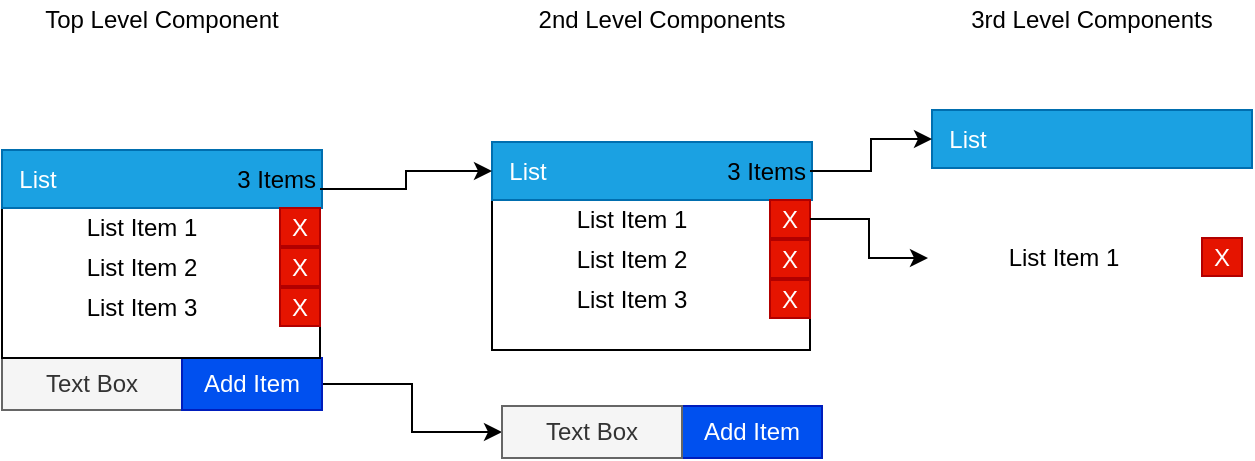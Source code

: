 <mxfile>
    <diagram id="abzY1RjJPJCuiGPU_k1j" name="Page-1">
        <mxGraphModel dx="573" dy="462" grid="0" gridSize="10" guides="1" tooltips="1" connect="1" arrows="1" fold="1" page="1" pageScale="1" pageWidth="850" pageHeight="1100" math="0" shadow="0">
            <root>
                <mxCell id="0"/>
                <mxCell id="1" parent="0"/>
                <mxCell id="20" style="edgeStyle=orthogonalEdgeStyle;rounded=0;orthogonalLoop=1;jettySize=auto;html=1;exitX=1;exitY=0.5;exitDx=0;exitDy=0;entryX=0;entryY=0.5;entryDx=0;entryDy=0;" edge="1" parent="1" source="11" target="14">
                    <mxGeometry relative="1" as="geometry"/>
                </mxCell>
                <mxCell id="21" value="" style="group" vertex="1" connectable="0" parent="1">
                    <mxGeometry x="270" y="223" width="160" height="26" as="geometry"/>
                </mxCell>
                <mxCell id="13" value="Add Item" style="rounded=0;whiteSpace=wrap;html=1;fillColor=#0050ef;strokeColor=#001DBC;fontColor=#ffffff;" vertex="1" parent="21">
                    <mxGeometry x="90" width="70" height="26" as="geometry"/>
                </mxCell>
                <mxCell id="14" value="Text Box" style="rounded=0;whiteSpace=wrap;html=1;fillColor=#f5f5f5;strokeColor=#666666;fontColor=#333333;" vertex="1" parent="21">
                    <mxGeometry width="90" height="26" as="geometry"/>
                </mxCell>
                <mxCell id="30" value="Top Level Component" style="text;html=1;strokeColor=none;fillColor=none;align=center;verticalAlign=middle;whiteSpace=wrap;rounded=0;" vertex="1" parent="1">
                    <mxGeometry x="40" y="20" width="120" height="20" as="geometry"/>
                </mxCell>
                <mxCell id="32" value="2nd Level Components" style="text;html=1;strokeColor=none;fillColor=none;align=center;verticalAlign=middle;whiteSpace=wrap;rounded=0;" vertex="1" parent="1">
                    <mxGeometry x="285" y="20" width="130" height="20" as="geometry"/>
                </mxCell>
                <mxCell id="9" value="Text Box" style="rounded=0;whiteSpace=wrap;html=1;fillColor=#f5f5f5;strokeColor=#666666;fontColor=#333333;" vertex="1" parent="1">
                    <mxGeometry x="20" y="199" width="90" height="26" as="geometry"/>
                </mxCell>
                <mxCell id="11" value="Add Item" style="rounded=0;whiteSpace=wrap;html=1;fillColor=#0050ef;strokeColor=#001DBC;fontColor=#ffffff;" vertex="1" parent="1">
                    <mxGeometry x="110" y="199" width="70" height="26" as="geometry"/>
                </mxCell>
                <mxCell id="54" value="" style="group" vertex="1" connectable="0" parent="1">
                    <mxGeometry x="20" y="95" width="160" height="104" as="geometry"/>
                </mxCell>
                <mxCell id="41" value="" style="rounded=0;whiteSpace=wrap;html=1;" vertex="1" parent="54">
                    <mxGeometry width="159" height="104" as="geometry"/>
                </mxCell>
                <mxCell id="42" value="&amp;nbsp; List" style="rounded=0;whiteSpace=wrap;html=1;fillColor=#1ba1e2;strokeColor=#006EAF;fontColor=#ffffff;align=left;" vertex="1" parent="54">
                    <mxGeometry width="160" height="29" as="geometry"/>
                </mxCell>
                <mxCell id="45" value="" style="group" vertex="1" connectable="0" parent="54">
                    <mxGeometry x="2" y="29" width="157" height="20" as="geometry"/>
                </mxCell>
                <mxCell id="43" value="List Item 1" style="text;html=1;strokeColor=none;fillColor=none;align=center;verticalAlign=middle;whiteSpace=wrap;rounded=0;" vertex="1" parent="45">
                    <mxGeometry width="136" height="20" as="geometry"/>
                </mxCell>
                <mxCell id="44" value="X" style="rounded=0;whiteSpace=wrap;html=1;fillColor=#e51400;strokeColor=#B20000;fontColor=#ffffff;" vertex="1" parent="45">
                    <mxGeometry x="137" width="20" height="19" as="geometry"/>
                </mxCell>
                <mxCell id="46" value="" style="group" vertex="1" connectable="0" parent="54">
                    <mxGeometry x="2" y="49" width="157" height="20" as="geometry"/>
                </mxCell>
                <mxCell id="49" value="" style="group" vertex="1" connectable="0" parent="46">
                    <mxGeometry width="157" height="20" as="geometry"/>
                </mxCell>
                <mxCell id="47" value="List Item 2" style="text;html=1;strokeColor=none;fillColor=none;align=center;verticalAlign=middle;whiteSpace=wrap;rounded=0;" vertex="1" parent="49">
                    <mxGeometry width="136" height="20" as="geometry"/>
                </mxCell>
                <mxCell id="48" value="X" style="rounded=0;whiteSpace=wrap;html=1;fillColor=#e51400;strokeColor=#B20000;fontColor=#ffffff;" vertex="1" parent="49">
                    <mxGeometry x="137" width="20" height="19" as="geometry"/>
                </mxCell>
                <mxCell id="50" value="" style="group" vertex="1" connectable="0" parent="46">
                    <mxGeometry y="20" width="157" height="20" as="geometry"/>
                </mxCell>
                <mxCell id="51" value="List Item 3" style="text;html=1;strokeColor=none;fillColor=none;align=center;verticalAlign=middle;whiteSpace=wrap;rounded=0;" vertex="1" parent="50">
                    <mxGeometry width="136" height="20" as="geometry"/>
                </mxCell>
                <mxCell id="52" value="X" style="rounded=0;whiteSpace=wrap;html=1;fillColor=#e51400;strokeColor=#B20000;fontColor=#ffffff;" vertex="1" parent="50">
                    <mxGeometry x="137" width="20" height="19" as="geometry"/>
                </mxCell>
                <mxCell id="53" value="3 Items" style="text;html=1;strokeColor=none;fillColor=none;align=right;verticalAlign=middle;whiteSpace=wrap;rounded=0;" vertex="1" parent="54">
                    <mxGeometry x="105" y="4.5" width="54" height="20" as="geometry"/>
                </mxCell>
                <mxCell id="55" value="" style="group" vertex="1" connectable="0" parent="1">
                    <mxGeometry x="265" y="91" width="160" height="104" as="geometry"/>
                </mxCell>
                <mxCell id="56" value="" style="rounded=0;whiteSpace=wrap;html=1;" vertex="1" parent="55">
                    <mxGeometry width="159" height="104" as="geometry"/>
                </mxCell>
                <mxCell id="57" value="&amp;nbsp; List" style="rounded=0;whiteSpace=wrap;html=1;fillColor=#1ba1e2;strokeColor=#006EAF;fontColor=#ffffff;align=left;" vertex="1" parent="55">
                    <mxGeometry width="160" height="29" as="geometry"/>
                </mxCell>
                <mxCell id="58" value="" style="group" vertex="1" connectable="0" parent="55">
                    <mxGeometry x="2" y="29" width="157" height="20" as="geometry"/>
                </mxCell>
                <mxCell id="59" value="List Item 1" style="text;html=1;strokeColor=none;fillColor=none;align=center;verticalAlign=middle;whiteSpace=wrap;rounded=0;" vertex="1" parent="58">
                    <mxGeometry width="136" height="20" as="geometry"/>
                </mxCell>
                <mxCell id="60" value="X" style="rounded=0;whiteSpace=wrap;html=1;fillColor=#e51400;strokeColor=#B20000;fontColor=#ffffff;" vertex="1" parent="58">
                    <mxGeometry x="137" width="20" height="19" as="geometry"/>
                </mxCell>
                <mxCell id="61" value="" style="group" vertex="1" connectable="0" parent="55">
                    <mxGeometry x="2" y="49" width="157" height="20" as="geometry"/>
                </mxCell>
                <mxCell id="62" value="" style="group" vertex="1" connectable="0" parent="61">
                    <mxGeometry width="157" height="20" as="geometry"/>
                </mxCell>
                <mxCell id="63" value="List Item 2" style="text;html=1;strokeColor=none;fillColor=none;align=center;verticalAlign=middle;whiteSpace=wrap;rounded=0;" vertex="1" parent="62">
                    <mxGeometry width="136" height="20" as="geometry"/>
                </mxCell>
                <mxCell id="64" value="X" style="rounded=0;whiteSpace=wrap;html=1;fillColor=#e51400;strokeColor=#B20000;fontColor=#ffffff;" vertex="1" parent="62">
                    <mxGeometry x="137" width="20" height="19" as="geometry"/>
                </mxCell>
                <mxCell id="65" value="" style="group" vertex="1" connectable="0" parent="61">
                    <mxGeometry y="20" width="157" height="20" as="geometry"/>
                </mxCell>
                <mxCell id="66" value="List Item 3" style="text;html=1;strokeColor=none;fillColor=none;align=center;verticalAlign=middle;whiteSpace=wrap;rounded=0;" vertex="1" parent="65">
                    <mxGeometry width="136" height="20" as="geometry"/>
                </mxCell>
                <mxCell id="67" value="X" style="rounded=0;whiteSpace=wrap;html=1;fillColor=#e51400;strokeColor=#B20000;fontColor=#ffffff;" vertex="1" parent="65">
                    <mxGeometry x="137" width="20" height="19" as="geometry"/>
                </mxCell>
                <mxCell id="68" value="3 Items" style="text;html=1;strokeColor=none;fillColor=none;align=right;verticalAlign=middle;whiteSpace=wrap;rounded=0;" vertex="1" parent="55">
                    <mxGeometry x="105" y="4.5" width="54" height="20" as="geometry"/>
                </mxCell>
                <mxCell id="85" value="" style="group" vertex="1" connectable="0" parent="55">
                    <mxGeometry x="218" y="48" width="157" height="20" as="geometry"/>
                </mxCell>
                <mxCell id="86" value="List Item 1" style="text;html=1;strokeColor=none;fillColor=none;align=center;verticalAlign=middle;whiteSpace=wrap;rounded=0;" vertex="1" parent="85">
                    <mxGeometry width="136" height="20" as="geometry"/>
                </mxCell>
                <mxCell id="87" value="X" style="rounded=0;whiteSpace=wrap;html=1;fillColor=#e51400;strokeColor=#B20000;fontColor=#ffffff;" vertex="1" parent="85">
                    <mxGeometry x="137" width="20" height="19" as="geometry"/>
                </mxCell>
                <mxCell id="90" style="edgeStyle=orthogonalEdgeStyle;rounded=0;orthogonalLoop=1;jettySize=auto;html=1;exitX=1;exitY=0.5;exitDx=0;exitDy=0;entryX=0;entryY=0.5;entryDx=0;entryDy=0;" edge="1" parent="55" source="60" target="86">
                    <mxGeometry relative="1" as="geometry"/>
                </mxCell>
                <mxCell id="69" style="edgeStyle=orthogonalEdgeStyle;rounded=0;orthogonalLoop=1;jettySize=auto;html=1;exitX=1;exitY=0.75;exitDx=0;exitDy=0;entryX=0;entryY=0.5;entryDx=0;entryDy=0;" edge="1" parent="1" source="53" target="57">
                    <mxGeometry relative="1" as="geometry"/>
                </mxCell>
                <mxCell id="88" value="&amp;nbsp; List" style="rounded=0;whiteSpace=wrap;html=1;fillColor=#1ba1e2;strokeColor=#006EAF;fontColor=#ffffff;align=left;" vertex="1" parent="1">
                    <mxGeometry x="485" y="75" width="160" height="29" as="geometry"/>
                </mxCell>
                <mxCell id="89" style="edgeStyle=orthogonalEdgeStyle;rounded=0;orthogonalLoop=1;jettySize=auto;html=1;exitX=1;exitY=0.5;exitDx=0;exitDy=0;entryX=0;entryY=0.5;entryDx=0;entryDy=0;" edge="1" parent="1" source="68" target="88">
                    <mxGeometry relative="1" as="geometry"/>
                </mxCell>
                <mxCell id="91" value="3rd Level Components" style="text;html=1;strokeColor=none;fillColor=none;align=center;verticalAlign=middle;whiteSpace=wrap;rounded=0;" vertex="1" parent="1">
                    <mxGeometry x="500" y="20" width="130" height="20" as="geometry"/>
                </mxCell>
            </root>
        </mxGraphModel>
    </diagram>
</mxfile>